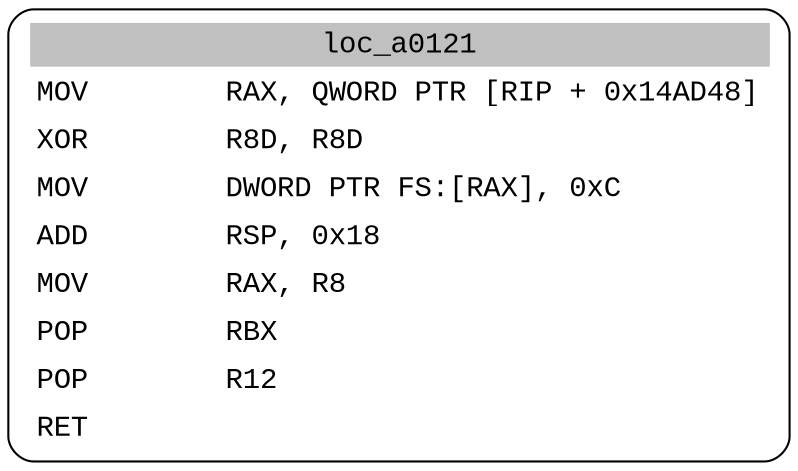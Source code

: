 digraph asm_graph {
1941 [
shape="Mrecord" fontname="Courier New"label =<<table border="0" cellborder="0" cellpadding="3"><tr><td align="center" colspan="2" bgcolor="grey">loc_a0121</td></tr><tr><td align="left">MOV        RAX, QWORD PTR [RIP + 0x14AD48]</td></tr><tr><td align="left">XOR        R8D, R8D</td></tr><tr><td align="left">MOV        DWORD PTR FS:[RAX], 0xC</td></tr><tr><td align="left">ADD        RSP, 0x18</td></tr><tr><td align="left">MOV        RAX, R8</td></tr><tr><td align="left">POP        RBX</td></tr><tr><td align="left">POP        R12</td></tr><tr><td align="left">RET        </td></tr></table>> ];
}